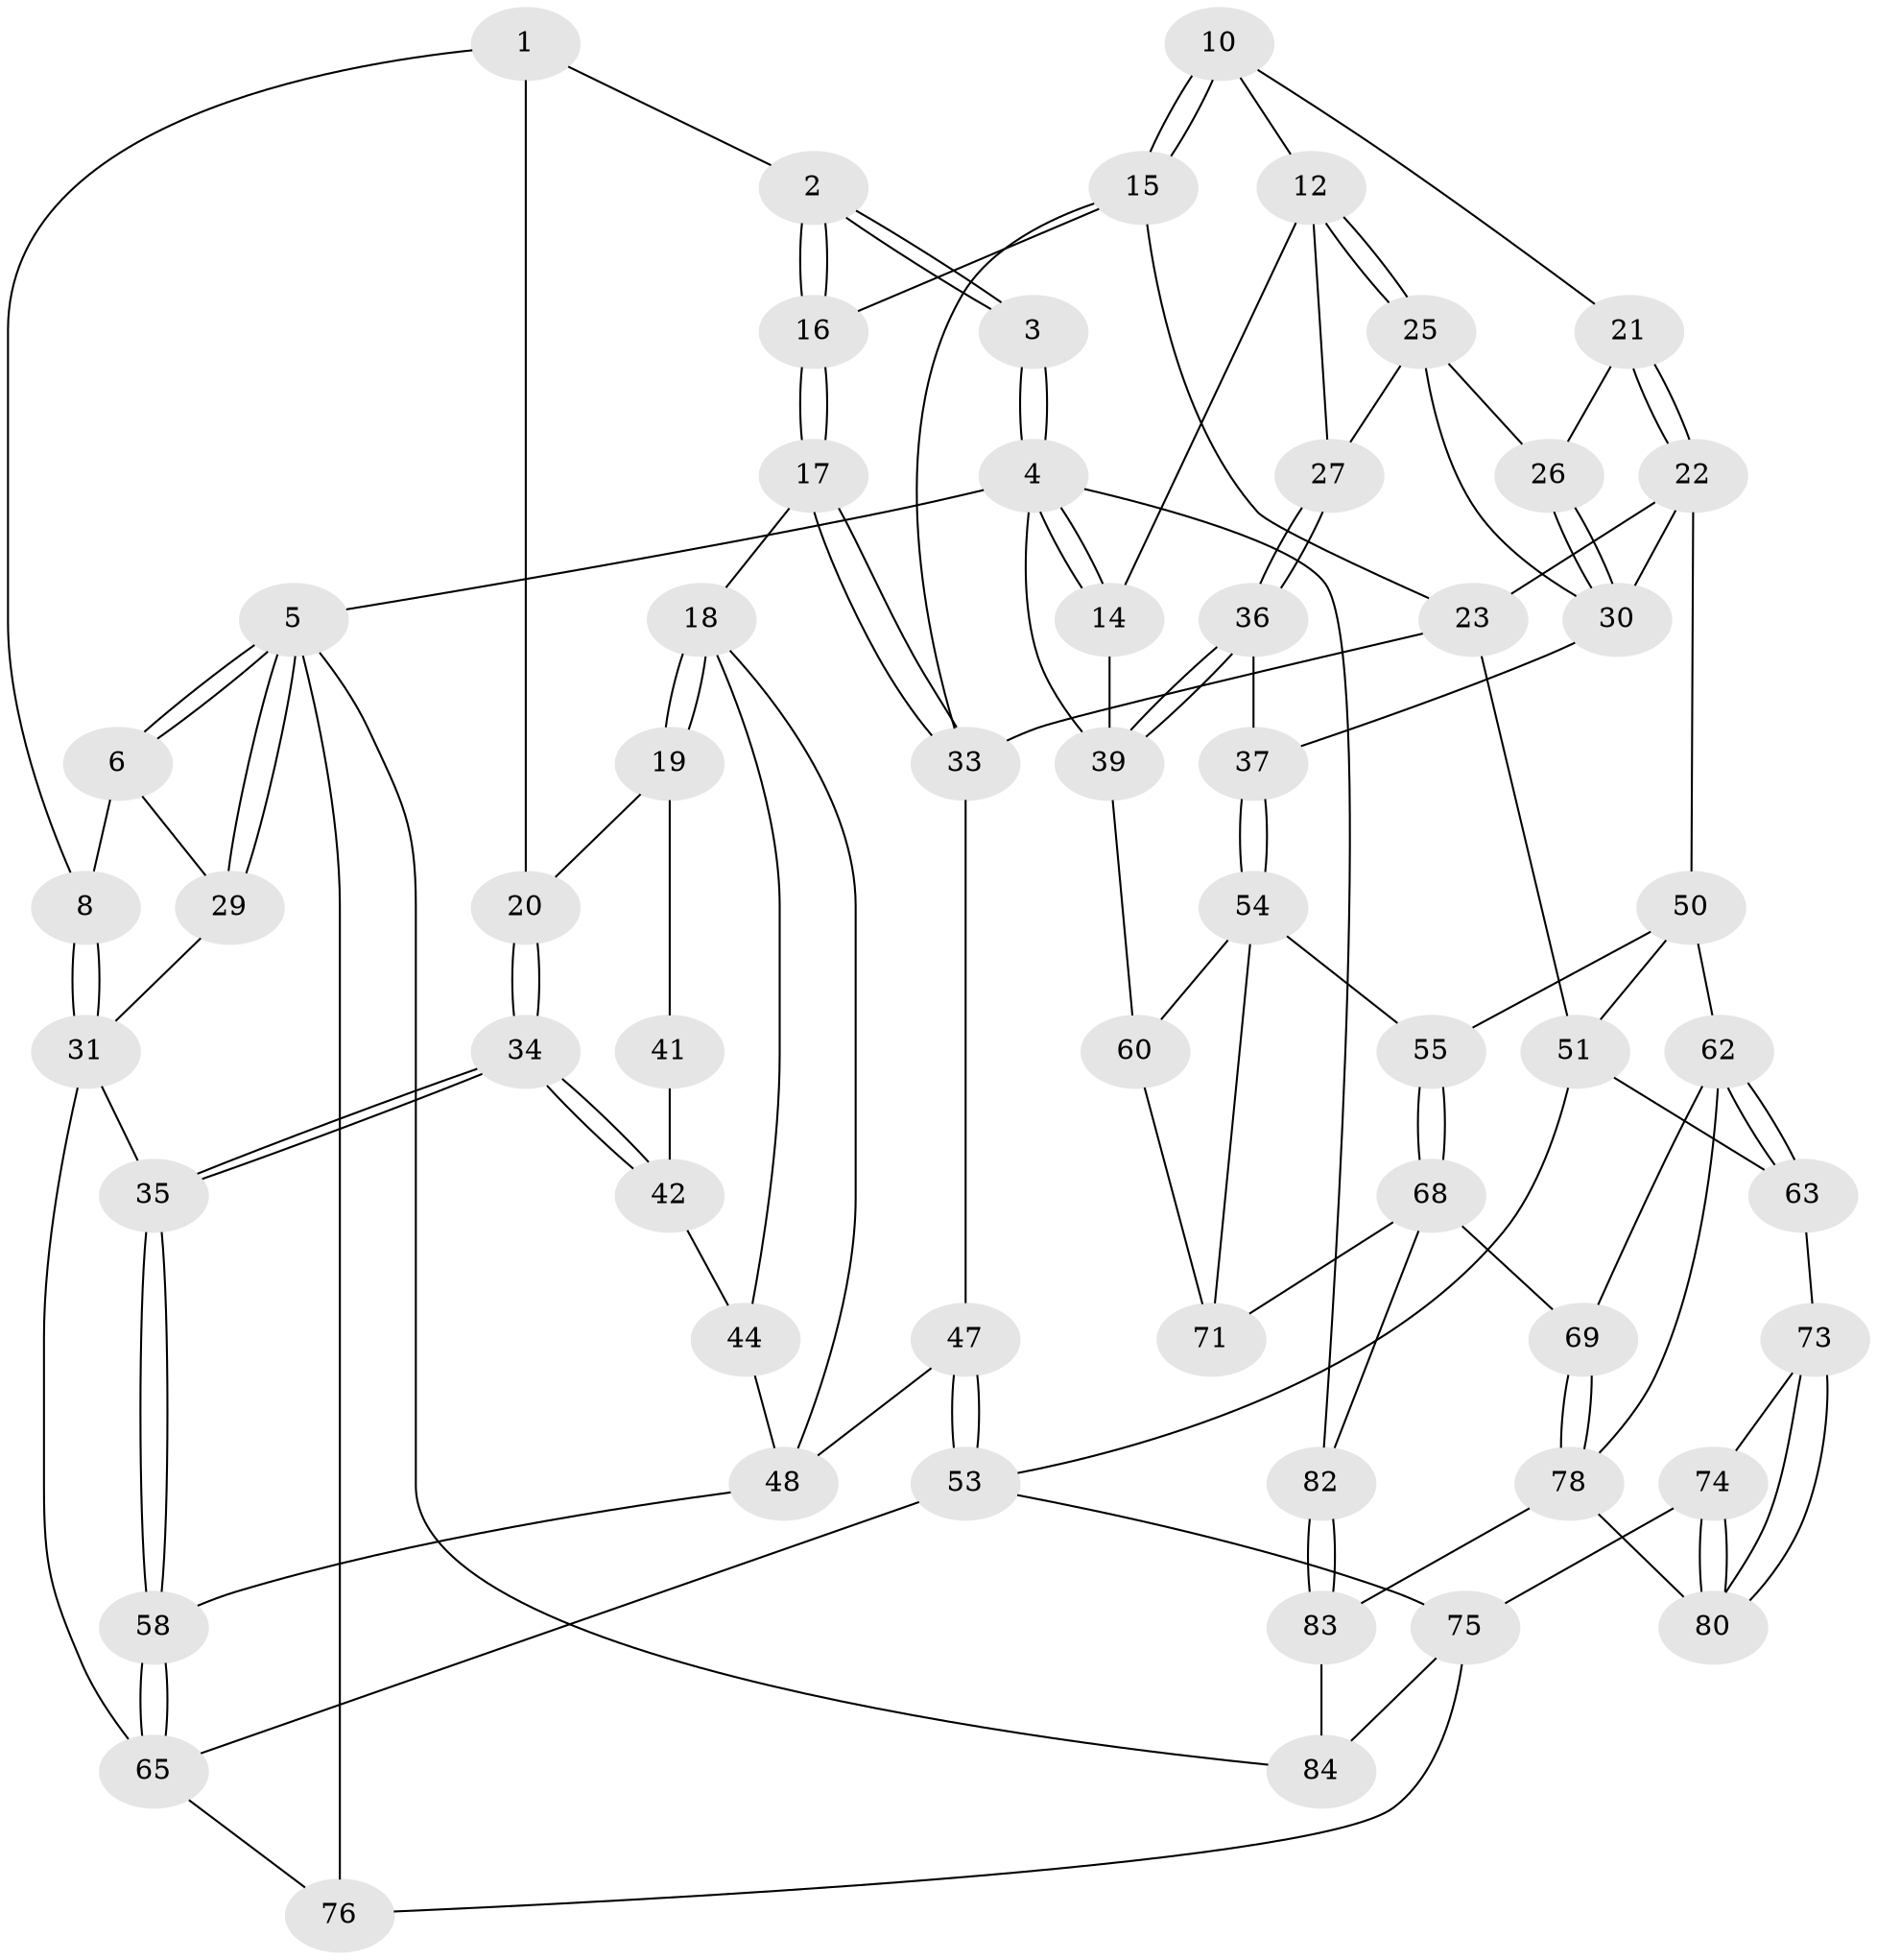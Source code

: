 // Generated by graph-tools (version 1.1) at 2025/24/03/03/25 07:24:32]
// undirected, 58 vertices, 127 edges
graph export_dot {
graph [start="1"]
  node [color=gray90,style=filled];
  1 [pos="+0.40319301910356203+0",super="+7"];
  2 [pos="+0.44913821441864166+0"];
  3 [pos="+0.650181094419796+0"];
  4 [pos="+1+0",super="+66"];
  5 [pos="+0+0",super="+77"];
  6 [pos="+0.1854868727038653+0",super="+9"];
  8 [pos="+0.12377590327147533+0.22000768855440617"];
  10 [pos="+0.7129230872246278+0.06481886833215152",super="+11"];
  12 [pos="+0.8340511864396493+0.17728759351396783",super="+13"];
  14 [pos="+1+0"];
  15 [pos="+0.5782117776833595+0.2908194678511175",super="+24"];
  16 [pos="+0.48590140384915276+0.2100884037739114"];
  17 [pos="+0.38393914059446915+0.36623471873494917"];
  18 [pos="+0.3713508388142971+0.3661421489530824",super="+43"];
  19 [pos="+0.27236717742327815+0.3251882493320844"];
  20 [pos="+0.22488661255546633+0.279021528371609"];
  21 [pos="+0.6891054011287668+0.30884934302134676"];
  22 [pos="+0.6444621003060821+0.3649865730429608",super="+40"];
  23 [pos="+0.6432808063687684+0.36478088514620316",super="+49"];
  25 [pos="+0.8439080795797967+0.2717630431159943",super="+28"];
  26 [pos="+0.7862579180024943+0.3084942902810042"];
  27 [pos="+0.9228428261087552+0.3310372591645445"];
  29 [pos="+0+0.11431895868258264"];
  30 [pos="+0.8186747081100143+0.405689391016899",super="+38"];
  31 [pos="+0+0.5246221488629393",super="+32"];
  33 [pos="+0.4127498454910277+0.38947618753690877",super="+46"];
  34 [pos="+0.06335356015153683+0.49186405426871366"];
  35 [pos="+0.0039795273838143415+0.526804021028683"];
  36 [pos="+1+0.4484764268078604"];
  37 [pos="+0.8639447570399886+0.5038363669628976"];
  39 [pos="+1+0.47139381512101697",super="+59"];
  41 [pos="+0.2722055517742254+0.3257533662405995"];
  42 [pos="+0.18592511454006555+0.4832905972712554",super="+45"];
  44 [pos="+0.2555653375337176+0.5081765216607179"];
  47 [pos="+0.4275614980412991+0.5640876406796147"];
  48 [pos="+0.3249782101865768+0.5586517029402314",super="+57"];
  50 [pos="+0.6686233938271569+0.5243312774604713",super="+56"];
  51 [pos="+0.574808409122092+0.5651053643336694",super="+52"];
  53 [pos="+0.49301406822915944+0.6514297974184574",super="+64"];
  54 [pos="+0.8238580399855732+0.6518885572664261",super="+61"];
  55 [pos="+0.8066010802279839+0.6550983511053227"];
  58 [pos="+0.22323126437426935+0.6850887015618832"];
  60 [pos="+1+0.7344017259769066"];
  62 [pos="+0.5596335056175991+0.71389050174331",super="+70"];
  63 [pos="+0.5247543883401159+0.686103755552895"];
  65 [pos="+0.23169459485855445+0.7163399635757975",super="+67"];
  68 [pos="+0.7284536811654369+0.8148696502370628",super="+72"];
  69 [pos="+0.6951339762624624+0.8129709288303545"];
  71 [pos="+0.8257263996001467+0.8810173153406576"];
  73 [pos="+0.4887295712461398+0.7200664398576765"];
  74 [pos="+0.35713860185631807+0.820357874113022"];
  75 [pos="+0.27217180459763235+0.7981820730957823",super="+81"];
  76 [pos="+0+1"];
  78 [pos="+0.5335710095250338+1",super="+79"];
  80 [pos="+0.4343301983620856+0.9029193364975711"];
  82 [pos="+0.821906590084559+1"];
  83 [pos="+0.5334859003461577+1"];
  84 [pos="+0.25983420553147096+1"];
  1 -- 2;
  1 -- 8;
  1 -- 20;
  2 -- 3;
  2 -- 3;
  2 -- 16;
  2 -- 16;
  3 -- 4;
  3 -- 4;
  4 -- 5 [weight=2];
  4 -- 14;
  4 -- 14;
  4 -- 82;
  4 -- 39;
  5 -- 6;
  5 -- 6;
  5 -- 29;
  5 -- 29;
  5 -- 76;
  5 -- 84;
  6 -- 8;
  6 -- 29;
  8 -- 31;
  8 -- 31;
  10 -- 15;
  10 -- 15;
  10 -- 12;
  10 -- 21;
  12 -- 25;
  12 -- 25;
  12 -- 27;
  12 -- 14;
  14 -- 39;
  15 -- 16;
  15 -- 33;
  15 -- 23;
  16 -- 17;
  16 -- 17;
  17 -- 18;
  17 -- 33;
  17 -- 33;
  18 -- 19;
  18 -- 19;
  18 -- 48;
  18 -- 44;
  19 -- 20;
  19 -- 41;
  20 -- 34;
  20 -- 34;
  21 -- 22;
  21 -- 22;
  21 -- 26;
  22 -- 23;
  22 -- 50;
  22 -- 30;
  23 -- 51;
  23 -- 33;
  25 -- 26;
  25 -- 27;
  25 -- 30;
  26 -- 30;
  26 -- 30;
  27 -- 36;
  27 -- 36;
  29 -- 31;
  30 -- 37;
  31 -- 35;
  31 -- 65;
  33 -- 47;
  34 -- 35;
  34 -- 35;
  34 -- 42;
  34 -- 42;
  35 -- 58;
  35 -- 58;
  36 -- 37;
  36 -- 39;
  36 -- 39;
  37 -- 54;
  37 -- 54;
  39 -- 60;
  41 -- 42 [weight=2];
  42 -- 44;
  44 -- 48;
  47 -- 48;
  47 -- 53;
  47 -- 53;
  48 -- 58;
  50 -- 51;
  50 -- 62;
  50 -- 55;
  51 -- 53;
  51 -- 63;
  53 -- 65;
  53 -- 75;
  54 -- 55;
  54 -- 60;
  54 -- 71;
  55 -- 68;
  55 -- 68;
  58 -- 65;
  58 -- 65;
  60 -- 71;
  62 -- 63;
  62 -- 63;
  62 -- 78;
  62 -- 69;
  63 -- 73;
  65 -- 76;
  68 -- 69;
  68 -- 82;
  68 -- 71;
  69 -- 78;
  69 -- 78;
  73 -- 74;
  73 -- 80;
  73 -- 80;
  74 -- 75;
  74 -- 80;
  74 -- 80;
  75 -- 76;
  75 -- 84;
  78 -- 80;
  78 -- 83;
  82 -- 83;
  82 -- 83;
  83 -- 84;
}
